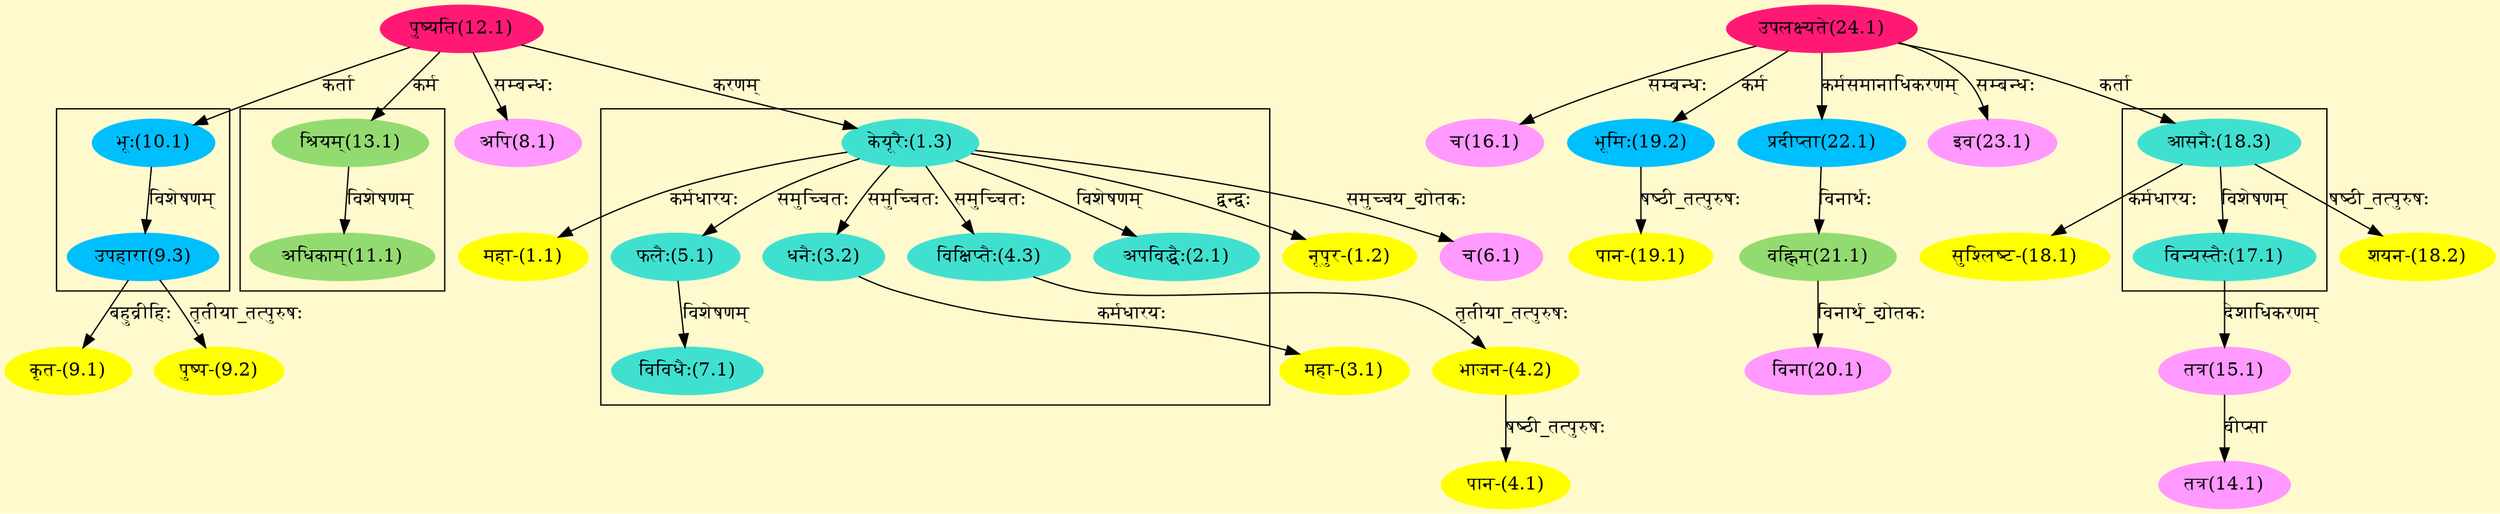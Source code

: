 digraph G{
rankdir=BT;
 compound=true;
 bgcolor="lemonchiffon1";

subgraph cluster_1{
Node2_1 [style=filled, color="#40E0D0" label = "अपविद्धैः(2.1)"]
Node1_3 [style=filled, color="#40E0D0" label = "केयूरैः(1.3)"]
Node3_2 [style=filled, color="#40E0D0" label = "धनैः(3.2)"]
Node4_3 [style=filled, color="#40E0D0" label = "विक्षिप्तैः(4.3)"]
Node5_1 [style=filled, color="#40E0D0" label = "फलैः(5.1)"]
Node7_1 [style=filled, color="#40E0D0" label = "विविधैः(7.1)"]

}

subgraph cluster_2{
Node9_3 [style=filled, color="#00BFFF" label = "उपहारा(9.3)"]
Node10_1 [style=filled, color="#00BFFF" label = "भूः(10.1)"]

}

subgraph cluster_3{
Node11_1 [style=filled, color="#93DB70" label = "अधिकाम्(11.1)"]
Node13_1 [style=filled, color="#93DB70" label = "श्रियम्(13.1)"]

}

subgraph cluster_4{
Node17_1 [style=filled, color="#40E0D0" label = "विन्यस्तैः(17.1)"]
Node18_3 [style=filled, color="#40E0D0" label = "आसनैः(18.3)"]

}
Node1_1 [style=filled, color="#FFFF00" label = "महा-(1.1)"]
Node1_3 [style=filled, color="#40E0D0" label = "केयूरैः(1.3)"]
Node1_2 [style=filled, color="#FFFF00" label = "नूपुर-(1.2)"]
Node12_1 [style=filled, color="#FF1975" label = "पुष्यति(12.1)"]
Node3_1 [style=filled, color="#FFFF00" label = "महा-(3.1)"]
Node3_2 [style=filled, color="#40E0D0" label = "धनैः(3.2)"]
Node4_1 [style=filled, color="#FFFF00" label = "पान-(4.1)"]
Node4_2 [style=filled, color="#FFFF00" label = "भाजन-(4.2)"]
Node4_3 [style=filled, color="#40E0D0" label = "विक्षिप्तैः(4.3)"]
Node6_1 [style=filled, color="#FF99FF" label = "च(6.1)"]
Node8_1 [style=filled, color="#FF99FF" label = "अपि(8.1)"]
Node9_1 [style=filled, color="#FFFF00" label = "कृत-(9.1)"]
Node9_3 [style=filled, color="#00BFFF" label = "उपहारा(9.3)"]
Node9_2 [style=filled, color="#FFFF00" label = "पुष्प-(9.2)"]
Node10_1 [style=filled, color="#00BFFF" label = "भूः(10.1)"]
Node [style=filled, color="" label = "()"]
Node13_1 [style=filled, color="#93DB70" label = "श्रियम्(13.1)"]
Node14_1 [style=filled, color="#FF99FF" label = "तत्र(14.1)"]
Node15_1 [style=filled, color="#FF99FF" label = "तत्र(15.1)"]
Node17_1 [style=filled, color="#40E0D0" label = "विन्यस्तैः(17.1)"]
Node16_1 [style=filled, color="#FF99FF" label = "च(16.1)"]
Node24_1 [style=filled, color="#FF1975" label = "उपलक्ष्यते(24.1)"]
Node18_1 [style=filled, color="#FFFF00" label = "सुश्लिष्ट-(18.1)"]
Node18_3 [style=filled, color="#40E0D0" label = "आसनैः(18.3)"]
Node18_2 [style=filled, color="#FFFF00" label = "शयन-(18.2)"]
Node19_1 [style=filled, color="#FFFF00" label = "पान-(19.1)"]
Node19_2 [style=filled, color="#00BFFF" label = "भूमिः(19.2)"]
Node20_1 [style=filled, color="#FF99FF" label = "विना(20.1)"]
Node21_1 [style=filled, color="#93DB70" label = "वह्निम्(21.1)"]
Node22_1 [style=filled, color="#00BFFF" label = "प्रदीप्ता(22.1)"]
Node23_1 [style=filled, color="#FF99FF" label = "इव(23.1)"]
/* Start of Relations section */

Node1_1 -> Node1_3 [  label="कर्मधारयः"  dir="back" ]
Node1_2 -> Node1_3 [  label="द्वन्द्वः"  dir="back" ]
Node1_3 -> Node12_1 [  label="करणम्"  dir="back" ]
Node2_1 -> Node1_3 [  label="विशेषणम्"  dir="back" ]
Node3_1 -> Node3_2 [  label="कर्मधारयः"  dir="back" ]
Node3_2 -> Node1_3 [  label="समुच्चितः"  dir="back" ]
Node4_1 -> Node4_2 [  label="षष्ठी_तत्पुरुषः"  dir="back" ]
Node4_2 -> Node4_3 [  label="तृतीया_तत्पुरुषः"  dir="back" ]
Node4_3 -> Node1_3 [  label="समुच्चितः"  dir="back" ]
Node5_1 -> Node1_3 [  label="समुच्चितः"  dir="back" ]
Node6_1 -> Node1_3 [  label="समुच्चय_द्योतकः"  dir="back" ]
Node7_1 -> Node5_1 [  label="विशेषणम्"  dir="back" ]
Node8_1 -> Node12_1 [  label="सम्बन्धः"  dir="back" ]
Node9_1 -> Node9_3 [  label="बहुव्रीहिः"  dir="back" ]
Node9_2 -> Node9_3 [  label="तृतीया_तत्पुरुषः"  dir="back" ]
Node9_3 -> Node10_1 [  label="विशेषणम्"  dir="back" ]
Node10_1 -> Node12_1 [  label="कर्ता"  dir="back" ]
Node11_1 -> Node13_1 [  label="विशेषणम्"  dir="back" ]
Node13_1 -> Node12_1 [  label="कर्म"  dir="back" ]
Node14_1 -> Node15_1 [  label="वीप्सा"  dir="back" ]
Node15_1 -> Node17_1 [  label="देशाधिकरणम्"  dir="back" ]
Node16_1 -> Node24_1 [  label="सम्बन्धः"  dir="back" ]
Node17_1 -> Node18_3 [  label="विशेषणम्"  dir="back" ]
Node18_1 -> Node18_3 [  label="कर्मधारयः"  dir="back" ]
Node18_2 -> Node18_3 [  label="षष्ठी_तत्पुरुषः"  dir="back" ]
Node18_3 -> Node24_1 [  label="कर्ता"  dir="back" ]
Node19_1 -> Node19_2 [  label="षष्ठी_तत्पुरुषः"  dir="back" ]
Node19_2 -> Node24_1 [  label="कर्म"  dir="back" ]
Node20_1 -> Node21_1 [  label="विनार्थ_द्योतकः"  dir="back" ]
Node21_1 -> Node22_1 [  label="विनार्थः"  dir="back" ]
Node22_1 -> Node24_1 [  label="कर्मसमानाधिकरणम्"  dir="back" ]
Node23_1 -> Node24_1 [  label="सम्बन्धः"  dir="back" ]
}
